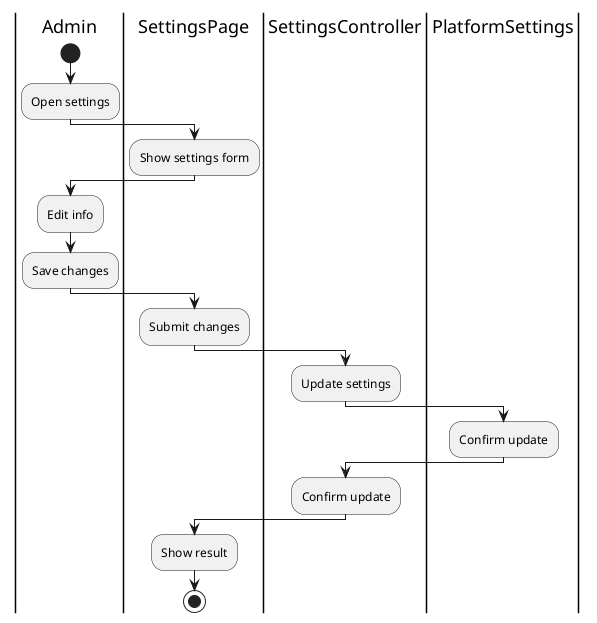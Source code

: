 @startuml UpdateSystemSettings
|Admin|
start
:Open settings;
|SettingsPage|
:Show settings form;
|Admin|
:Edit info;
:Save changes;
|SettingsPage|
:Submit changes;
|SettingsController|
:Update settings;
|PlatformSettings|
:Confirm update;
|SettingsController|
:Confirm update;
|SettingsPage|
:Show result;
stop
@enduml